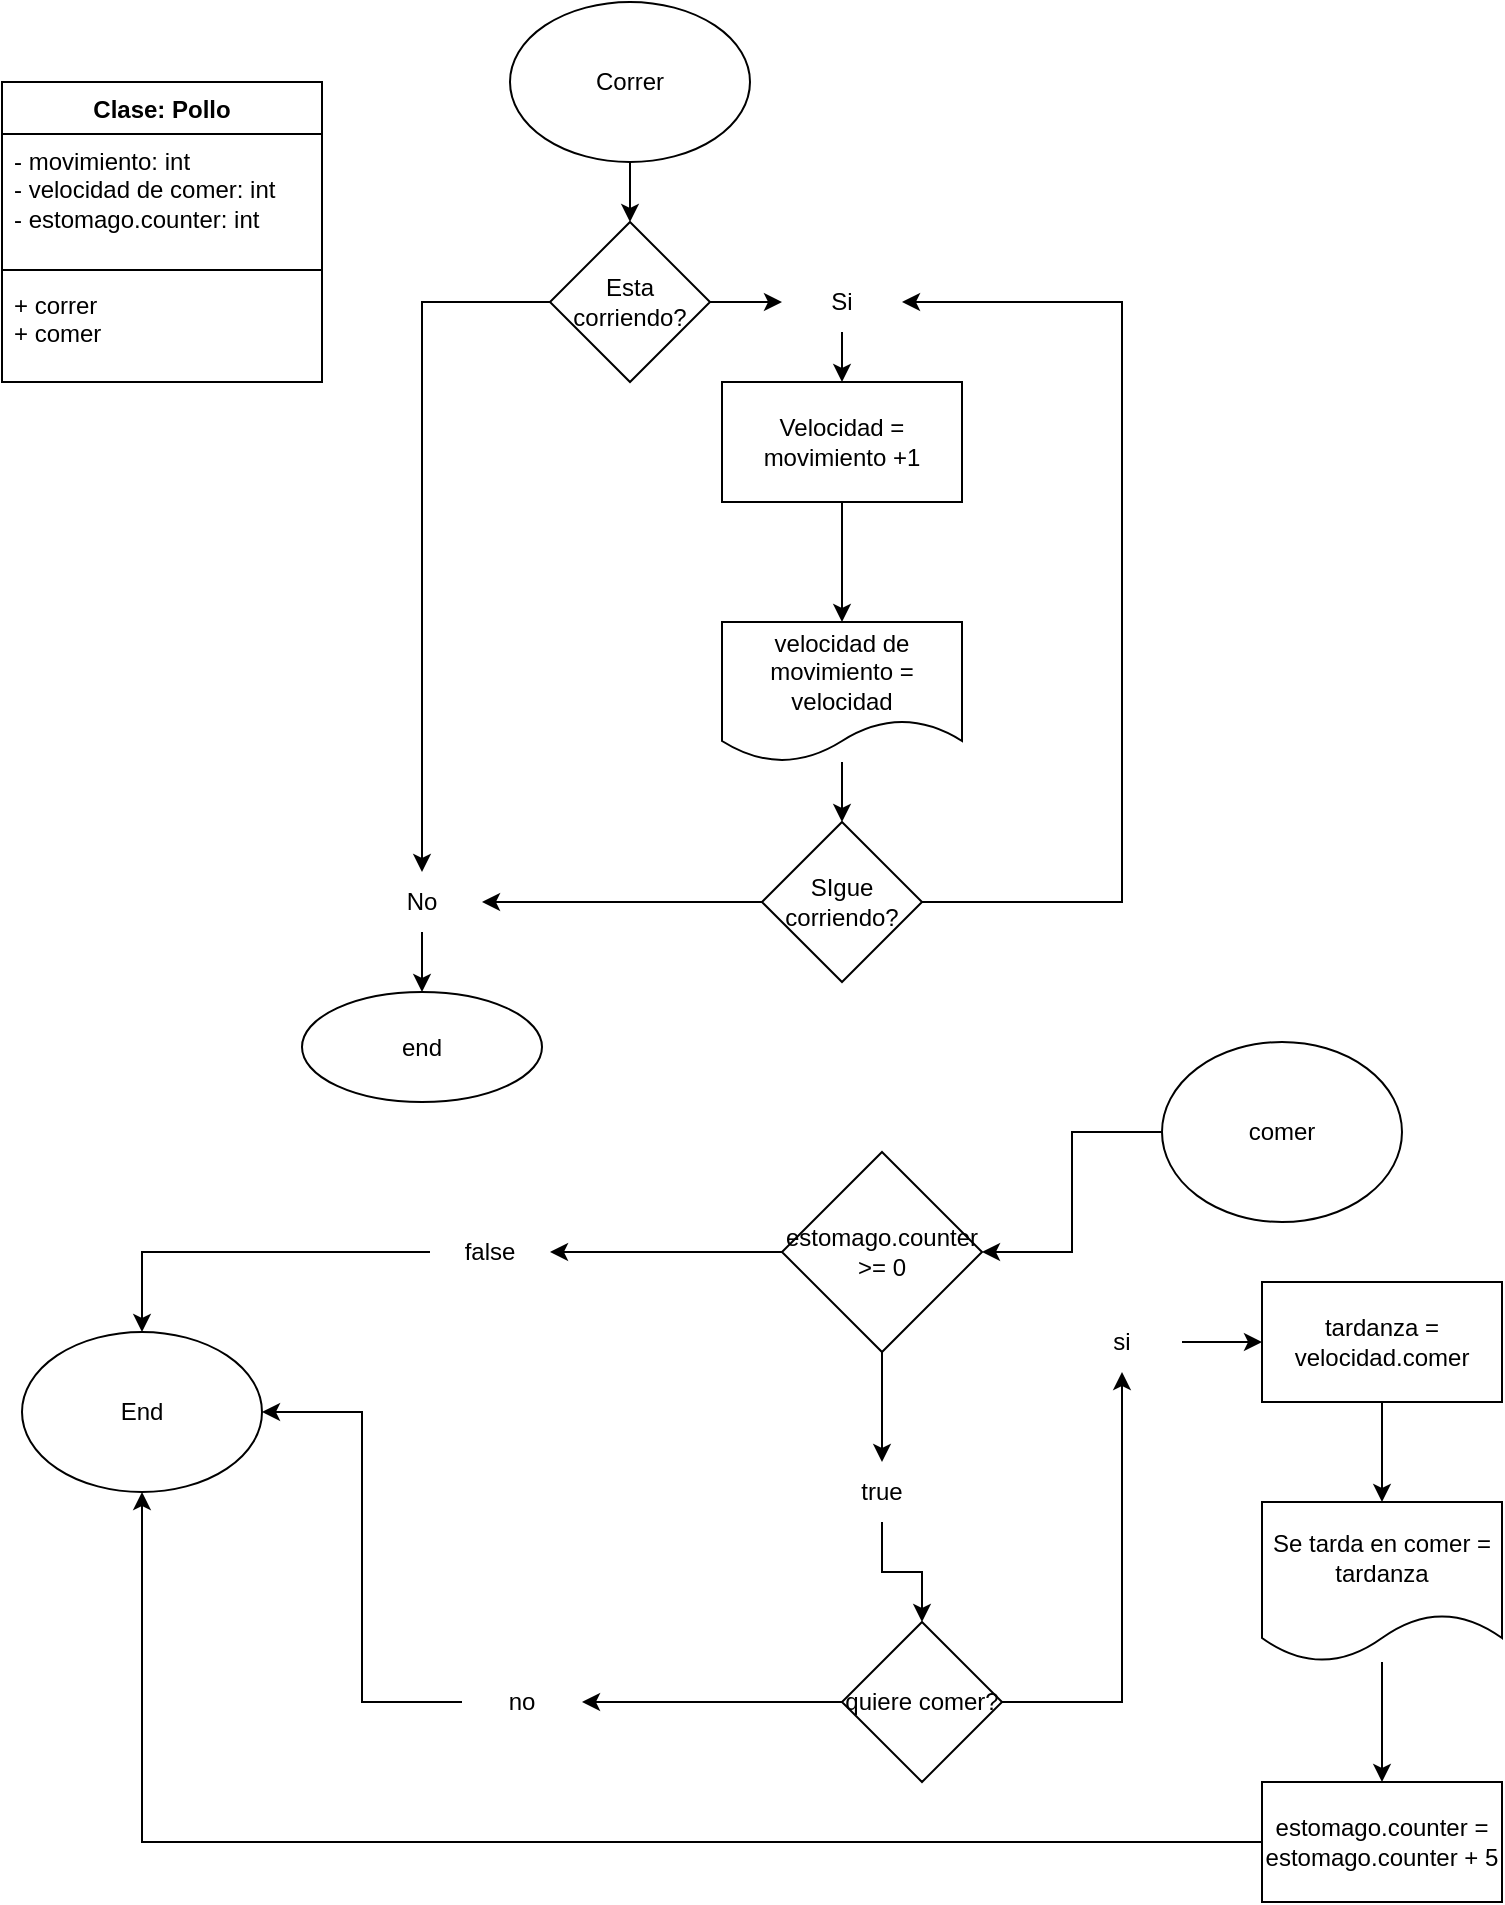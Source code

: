 <mxfile version="24.3.0" type="device">
  <diagram name="Página-1" id="_JtfMUeUBlBHBnZBOtCi">
    <mxGraphModel dx="1393" dy="766" grid="1" gridSize="10" guides="1" tooltips="1" connect="1" arrows="1" fold="1" page="1" pageScale="1" pageWidth="827" pageHeight="1169" math="0" shadow="0">
      <root>
        <mxCell id="0" />
        <mxCell id="1" parent="0" />
        <mxCell id="feKDbgImFQs8O-pQLM8h-6" value="Clase: Pollo" style="swimlane;fontStyle=1;align=center;verticalAlign=top;childLayout=stackLayout;horizontal=1;startSize=26;horizontalStack=0;resizeParent=1;resizeParentMax=0;resizeLast=0;collapsible=1;marginBottom=0;whiteSpace=wrap;html=1;" vertex="1" parent="1">
          <mxGeometry x="40" y="130" width="160" height="150" as="geometry" />
        </mxCell>
        <mxCell id="feKDbgImFQs8O-pQLM8h-7" value="&lt;div&gt;- movimiento: int&lt;/div&gt;&lt;div&gt;- velocidad de comer: int&lt;/div&gt;&lt;div&gt;- estomago.counter: int&lt;/div&gt;&lt;div&gt;&lt;br&gt;&lt;/div&gt;&lt;div&gt;&lt;br&gt;&lt;/div&gt;" style="text;strokeColor=none;fillColor=none;align=left;verticalAlign=top;spacingLeft=4;spacingRight=4;overflow=hidden;rotatable=0;points=[[0,0.5],[1,0.5]];portConstraint=eastwest;whiteSpace=wrap;html=1;" vertex="1" parent="feKDbgImFQs8O-pQLM8h-6">
          <mxGeometry y="26" width="160" height="64" as="geometry" />
        </mxCell>
        <mxCell id="feKDbgImFQs8O-pQLM8h-8" value="" style="line;strokeWidth=1;fillColor=none;align=left;verticalAlign=middle;spacingTop=-1;spacingLeft=3;spacingRight=3;rotatable=0;labelPosition=right;points=[];portConstraint=eastwest;strokeColor=inherit;" vertex="1" parent="feKDbgImFQs8O-pQLM8h-6">
          <mxGeometry y="90" width="160" height="8" as="geometry" />
        </mxCell>
        <mxCell id="feKDbgImFQs8O-pQLM8h-9" value="+ correr&lt;div&gt;+ comer&lt;/div&gt;" style="text;strokeColor=none;fillColor=none;align=left;verticalAlign=top;spacingLeft=4;spacingRight=4;overflow=hidden;rotatable=0;points=[[0,0.5],[1,0.5]];portConstraint=eastwest;whiteSpace=wrap;html=1;" vertex="1" parent="feKDbgImFQs8O-pQLM8h-6">
          <mxGeometry y="98" width="160" height="52" as="geometry" />
        </mxCell>
        <mxCell id="feKDbgImFQs8O-pQLM8h-11" style="edgeStyle=orthogonalEdgeStyle;rounded=0;orthogonalLoop=1;jettySize=auto;html=1;" edge="1" parent="1" source="feKDbgImFQs8O-pQLM8h-10" target="feKDbgImFQs8O-pQLM8h-12">
          <mxGeometry relative="1" as="geometry">
            <mxPoint x="354" y="240" as="targetPoint" />
          </mxGeometry>
        </mxCell>
        <mxCell id="feKDbgImFQs8O-pQLM8h-10" value="Correr" style="ellipse;whiteSpace=wrap;html=1;" vertex="1" parent="1">
          <mxGeometry x="294" y="90" width="120" height="80" as="geometry" />
        </mxCell>
        <mxCell id="feKDbgImFQs8O-pQLM8h-13" style="edgeStyle=orthogonalEdgeStyle;rounded=0;orthogonalLoop=1;jettySize=auto;html=1;" edge="1" parent="1" source="feKDbgImFQs8O-pQLM8h-12" target="feKDbgImFQs8O-pQLM8h-14">
          <mxGeometry relative="1" as="geometry">
            <mxPoint x="460" y="240" as="targetPoint" />
          </mxGeometry>
        </mxCell>
        <mxCell id="feKDbgImFQs8O-pQLM8h-15" style="edgeStyle=orthogonalEdgeStyle;rounded=0;orthogonalLoop=1;jettySize=auto;html=1;" edge="1" parent="1" source="feKDbgImFQs8O-pQLM8h-12" target="feKDbgImFQs8O-pQLM8h-16">
          <mxGeometry relative="1" as="geometry">
            <mxPoint x="250" y="240" as="targetPoint" />
          </mxGeometry>
        </mxCell>
        <mxCell id="feKDbgImFQs8O-pQLM8h-12" value="Esta corriendo?" style="rhombus;whiteSpace=wrap;html=1;" vertex="1" parent="1">
          <mxGeometry x="314" y="200" width="80" height="80" as="geometry" />
        </mxCell>
        <mxCell id="feKDbgImFQs8O-pQLM8h-17" style="edgeStyle=orthogonalEdgeStyle;rounded=0;orthogonalLoop=1;jettySize=auto;html=1;" edge="1" parent="1" source="feKDbgImFQs8O-pQLM8h-14" target="feKDbgImFQs8O-pQLM8h-18">
          <mxGeometry relative="1" as="geometry">
            <mxPoint x="460" y="310" as="targetPoint" />
          </mxGeometry>
        </mxCell>
        <mxCell id="feKDbgImFQs8O-pQLM8h-14" value="Si" style="text;html=1;align=center;verticalAlign=middle;whiteSpace=wrap;rounded=0;" vertex="1" parent="1">
          <mxGeometry x="430" y="225" width="60" height="30" as="geometry" />
        </mxCell>
        <mxCell id="feKDbgImFQs8O-pQLM8h-29" style="edgeStyle=orthogonalEdgeStyle;rounded=0;orthogonalLoop=1;jettySize=auto;html=1;" edge="1" parent="1" source="feKDbgImFQs8O-pQLM8h-16" target="feKDbgImFQs8O-pQLM8h-31">
          <mxGeometry relative="1" as="geometry">
            <mxPoint x="250" y="580" as="targetPoint" />
          </mxGeometry>
        </mxCell>
        <mxCell id="feKDbgImFQs8O-pQLM8h-16" value="No" style="text;html=1;align=center;verticalAlign=middle;whiteSpace=wrap;rounded=0;" vertex="1" parent="1">
          <mxGeometry x="220" y="525" width="60" height="30" as="geometry" />
        </mxCell>
        <mxCell id="feKDbgImFQs8O-pQLM8h-19" style="edgeStyle=orthogonalEdgeStyle;rounded=0;orthogonalLoop=1;jettySize=auto;html=1;" edge="1" parent="1" source="feKDbgImFQs8O-pQLM8h-18" target="feKDbgImFQs8O-pQLM8h-21">
          <mxGeometry relative="1" as="geometry">
            <mxPoint x="460" y="380" as="targetPoint" />
          </mxGeometry>
        </mxCell>
        <mxCell id="feKDbgImFQs8O-pQLM8h-18" value="Velocidad = movimiento +1" style="rounded=0;whiteSpace=wrap;html=1;" vertex="1" parent="1">
          <mxGeometry x="400" y="280" width="120" height="60" as="geometry" />
        </mxCell>
        <mxCell id="feKDbgImFQs8O-pQLM8h-22" style="edgeStyle=orthogonalEdgeStyle;rounded=0;orthogonalLoop=1;jettySize=auto;html=1;" edge="1" parent="1" source="feKDbgImFQs8O-pQLM8h-21" target="feKDbgImFQs8O-pQLM8h-23">
          <mxGeometry relative="1" as="geometry">
            <mxPoint x="460" y="540" as="targetPoint" />
          </mxGeometry>
        </mxCell>
        <mxCell id="feKDbgImFQs8O-pQLM8h-21" value="velocidad de movimiento = velocidad" style="shape=document;whiteSpace=wrap;html=1;boundedLbl=1;" vertex="1" parent="1">
          <mxGeometry x="400" y="400" width="120" height="70" as="geometry" />
        </mxCell>
        <mxCell id="feKDbgImFQs8O-pQLM8h-26" style="edgeStyle=orthogonalEdgeStyle;rounded=0;orthogonalLoop=1;jettySize=auto;html=1;entryX=1;entryY=0.5;entryDx=0;entryDy=0;" edge="1" parent="1" source="feKDbgImFQs8O-pQLM8h-23" target="feKDbgImFQs8O-pQLM8h-14">
          <mxGeometry relative="1" as="geometry">
            <Array as="points">
              <mxPoint x="600" y="540" />
              <mxPoint x="600" y="240" />
            </Array>
          </mxGeometry>
        </mxCell>
        <mxCell id="feKDbgImFQs8O-pQLM8h-28" style="edgeStyle=orthogonalEdgeStyle;rounded=0;orthogonalLoop=1;jettySize=auto;html=1;entryX=1;entryY=0.5;entryDx=0;entryDy=0;" edge="1" parent="1" source="feKDbgImFQs8O-pQLM8h-23" target="feKDbgImFQs8O-pQLM8h-16">
          <mxGeometry relative="1" as="geometry" />
        </mxCell>
        <mxCell id="feKDbgImFQs8O-pQLM8h-23" value="SIgue corriendo?" style="rhombus;whiteSpace=wrap;html=1;" vertex="1" parent="1">
          <mxGeometry x="420" y="500" width="80" height="80" as="geometry" />
        </mxCell>
        <mxCell id="feKDbgImFQs8O-pQLM8h-31" value="end" style="ellipse;whiteSpace=wrap;html=1;" vertex="1" parent="1">
          <mxGeometry x="190" y="585" width="120" height="55" as="geometry" />
        </mxCell>
        <mxCell id="feKDbgImFQs8O-pQLM8h-33" style="edgeStyle=orthogonalEdgeStyle;rounded=0;orthogonalLoop=1;jettySize=auto;html=1;" edge="1" parent="1" source="feKDbgImFQs8O-pQLM8h-32" target="feKDbgImFQs8O-pQLM8h-34">
          <mxGeometry relative="1" as="geometry">
            <mxPoint x="560" y="655" as="targetPoint" />
          </mxGeometry>
        </mxCell>
        <mxCell id="feKDbgImFQs8O-pQLM8h-32" value="comer" style="ellipse;whiteSpace=wrap;html=1;" vertex="1" parent="1">
          <mxGeometry x="620" y="610" width="120" height="90" as="geometry" />
        </mxCell>
        <mxCell id="feKDbgImFQs8O-pQLM8h-35" style="edgeStyle=orthogonalEdgeStyle;rounded=0;orthogonalLoop=1;jettySize=auto;html=1;" edge="1" parent="1" source="feKDbgImFQs8O-pQLM8h-34" target="feKDbgImFQs8O-pQLM8h-36">
          <mxGeometry relative="1" as="geometry">
            <mxPoint x="390" y="655" as="targetPoint" />
          </mxGeometry>
        </mxCell>
        <mxCell id="feKDbgImFQs8O-pQLM8h-40" style="edgeStyle=orthogonalEdgeStyle;rounded=0;orthogonalLoop=1;jettySize=auto;html=1;" edge="1" parent="1" source="feKDbgImFQs8O-pQLM8h-34" target="feKDbgImFQs8O-pQLM8h-41">
          <mxGeometry relative="1" as="geometry">
            <mxPoint x="520" y="770" as="targetPoint" />
          </mxGeometry>
        </mxCell>
        <mxCell id="feKDbgImFQs8O-pQLM8h-34" value="estomago.counter &amp;gt;= 0" style="rhombus;whiteSpace=wrap;html=1;" vertex="1" parent="1">
          <mxGeometry x="430" y="665" width="100" height="100" as="geometry" />
        </mxCell>
        <mxCell id="feKDbgImFQs8O-pQLM8h-37" style="edgeStyle=orthogonalEdgeStyle;rounded=0;orthogonalLoop=1;jettySize=auto;html=1;" edge="1" parent="1" source="feKDbgImFQs8O-pQLM8h-36" target="feKDbgImFQs8O-pQLM8h-39">
          <mxGeometry relative="1" as="geometry">
            <mxPoint x="300" y="710" as="targetPoint" />
          </mxGeometry>
        </mxCell>
        <mxCell id="feKDbgImFQs8O-pQLM8h-36" value="false" style="text;html=1;align=center;verticalAlign=middle;whiteSpace=wrap;rounded=0;" vertex="1" parent="1">
          <mxGeometry x="254" y="700" width="60" height="30" as="geometry" />
        </mxCell>
        <mxCell id="feKDbgImFQs8O-pQLM8h-39" value="End" style="ellipse;whiteSpace=wrap;html=1;" vertex="1" parent="1">
          <mxGeometry x="50" y="755" width="120" height="80" as="geometry" />
        </mxCell>
        <mxCell id="feKDbgImFQs8O-pQLM8h-42" style="edgeStyle=orthogonalEdgeStyle;rounded=0;orthogonalLoop=1;jettySize=auto;html=1;" edge="1" parent="1" source="feKDbgImFQs8O-pQLM8h-41" target="feKDbgImFQs8O-pQLM8h-43">
          <mxGeometry relative="1" as="geometry">
            <mxPoint x="520" y="860" as="targetPoint" />
          </mxGeometry>
        </mxCell>
        <mxCell id="feKDbgImFQs8O-pQLM8h-41" value="true" style="text;html=1;align=center;verticalAlign=middle;whiteSpace=wrap;rounded=0;" vertex="1" parent="1">
          <mxGeometry x="450" y="820" width="60" height="30" as="geometry" />
        </mxCell>
        <mxCell id="feKDbgImFQs8O-pQLM8h-44" style="edgeStyle=orthogonalEdgeStyle;rounded=0;orthogonalLoop=1;jettySize=auto;html=1;" edge="1" parent="1" source="feKDbgImFQs8O-pQLM8h-43" target="feKDbgImFQs8O-pQLM8h-45">
          <mxGeometry relative="1" as="geometry">
            <mxPoint x="410" y="860" as="targetPoint" />
          </mxGeometry>
        </mxCell>
        <mxCell id="feKDbgImFQs8O-pQLM8h-47" style="edgeStyle=orthogonalEdgeStyle;rounded=0;orthogonalLoop=1;jettySize=auto;html=1;" edge="1" parent="1" source="feKDbgImFQs8O-pQLM8h-43" target="feKDbgImFQs8O-pQLM8h-48">
          <mxGeometry relative="1" as="geometry">
            <mxPoint x="600" y="760" as="targetPoint" />
          </mxGeometry>
        </mxCell>
        <mxCell id="feKDbgImFQs8O-pQLM8h-43" value="quiere comer?" style="rhombus;whiteSpace=wrap;html=1;" vertex="1" parent="1">
          <mxGeometry x="460" y="900" width="80" height="80" as="geometry" />
        </mxCell>
        <mxCell id="feKDbgImFQs8O-pQLM8h-46" style="edgeStyle=orthogonalEdgeStyle;rounded=0;orthogonalLoop=1;jettySize=auto;html=1;entryX=1;entryY=0.5;entryDx=0;entryDy=0;" edge="1" parent="1" source="feKDbgImFQs8O-pQLM8h-45" target="feKDbgImFQs8O-pQLM8h-39">
          <mxGeometry relative="1" as="geometry" />
        </mxCell>
        <mxCell id="feKDbgImFQs8O-pQLM8h-45" value="no" style="text;html=1;align=center;verticalAlign=middle;whiteSpace=wrap;rounded=0;" vertex="1" parent="1">
          <mxGeometry x="270" y="925" width="60" height="30" as="geometry" />
        </mxCell>
        <mxCell id="feKDbgImFQs8O-pQLM8h-49" style="edgeStyle=orthogonalEdgeStyle;rounded=0;orthogonalLoop=1;jettySize=auto;html=1;" edge="1" parent="1" source="feKDbgImFQs8O-pQLM8h-48" target="feKDbgImFQs8O-pQLM8h-50">
          <mxGeometry relative="1" as="geometry">
            <mxPoint x="690" y="760" as="targetPoint" />
          </mxGeometry>
        </mxCell>
        <mxCell id="feKDbgImFQs8O-pQLM8h-48" value="si" style="text;html=1;align=center;verticalAlign=middle;whiteSpace=wrap;rounded=0;" vertex="1" parent="1">
          <mxGeometry x="570" y="745" width="60" height="30" as="geometry" />
        </mxCell>
        <mxCell id="feKDbgImFQs8O-pQLM8h-51" style="edgeStyle=orthogonalEdgeStyle;rounded=0;orthogonalLoop=1;jettySize=auto;html=1;" edge="1" parent="1" source="feKDbgImFQs8O-pQLM8h-50" target="feKDbgImFQs8O-pQLM8h-52">
          <mxGeometry relative="1" as="geometry">
            <mxPoint x="730" y="880" as="targetPoint" />
          </mxGeometry>
        </mxCell>
        <mxCell id="feKDbgImFQs8O-pQLM8h-50" value="tardanza = velocidad.comer" style="rounded=0;whiteSpace=wrap;html=1;" vertex="1" parent="1">
          <mxGeometry x="670" y="730" width="120" height="60" as="geometry" />
        </mxCell>
        <mxCell id="feKDbgImFQs8O-pQLM8h-53" style="edgeStyle=orthogonalEdgeStyle;rounded=0;orthogonalLoop=1;jettySize=auto;html=1;" edge="1" parent="1" source="feKDbgImFQs8O-pQLM8h-52" target="feKDbgImFQs8O-pQLM8h-54">
          <mxGeometry relative="1" as="geometry">
            <mxPoint x="730" y="980" as="targetPoint" />
          </mxGeometry>
        </mxCell>
        <mxCell id="feKDbgImFQs8O-pQLM8h-52" value="Se tarda en comer = tardanza" style="shape=document;whiteSpace=wrap;html=1;boundedLbl=1;" vertex="1" parent="1">
          <mxGeometry x="670" y="840" width="120" height="80" as="geometry" />
        </mxCell>
        <mxCell id="feKDbgImFQs8O-pQLM8h-55" style="edgeStyle=orthogonalEdgeStyle;rounded=0;orthogonalLoop=1;jettySize=auto;html=1;entryX=0.5;entryY=1;entryDx=0;entryDy=0;" edge="1" parent="1" source="feKDbgImFQs8O-pQLM8h-54" target="feKDbgImFQs8O-pQLM8h-39">
          <mxGeometry relative="1" as="geometry" />
        </mxCell>
        <mxCell id="feKDbgImFQs8O-pQLM8h-54" value="estomago.counter = estomago.counter + 5" style="rounded=0;whiteSpace=wrap;html=1;" vertex="1" parent="1">
          <mxGeometry x="670" y="980" width="120" height="60" as="geometry" />
        </mxCell>
      </root>
    </mxGraphModel>
  </diagram>
</mxfile>
